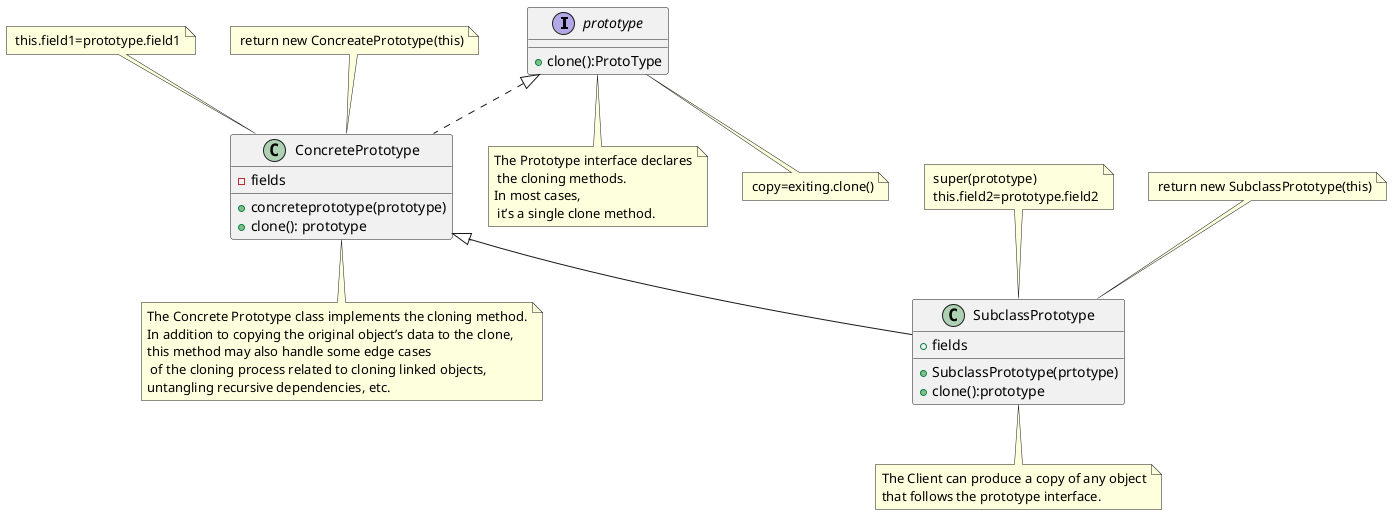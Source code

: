 @startuml
'https://plantuml.com/class-diagram



interface prototype{
+ clone():ProtoType
}
class ConcretePrototype implements prototype {
- fields
+ concreteprototype(prototype)
+ clone(): prototype
}


class SubclassPrototype extends ConcretePrototype {
 + fields
 + SubclassPrototype(prtotype)
 + clone():prototype
}

note "The Prototype interface declares\n the cloning methods. \nIn most cases,\n it’s a single clone method." as N1
note "The Concrete Prototype class implements the cloning method.\nIn addition to copying the original object’s data to the clone,\nthis method may also handle some edge cases\n of the cloning process related to cloning linked objects,\nuntangling recursive dependencies, etc." as 2
note "The Client can produce a copy of any object\nthat follows the prototype interface." as 3

note " copy=exiting.clone()" as note1

note " this.field1=prototype.field1" as p1
note " return new ConcreatePrototype(this)" as p2
note " super(prototype)\n this.field2=prototype.field2" as p3
note " return new SubclassPrototype(this)" as p4



prototype ..note1
prototype .. N1
ConcretePrototype .. 2
SubclassPrototype .. 3
p1 .. ConcretePrototype
p2 .. ConcretePrototype
p3 .. SubclassPrototype
p4 .. SubclassPrototype

@enduml